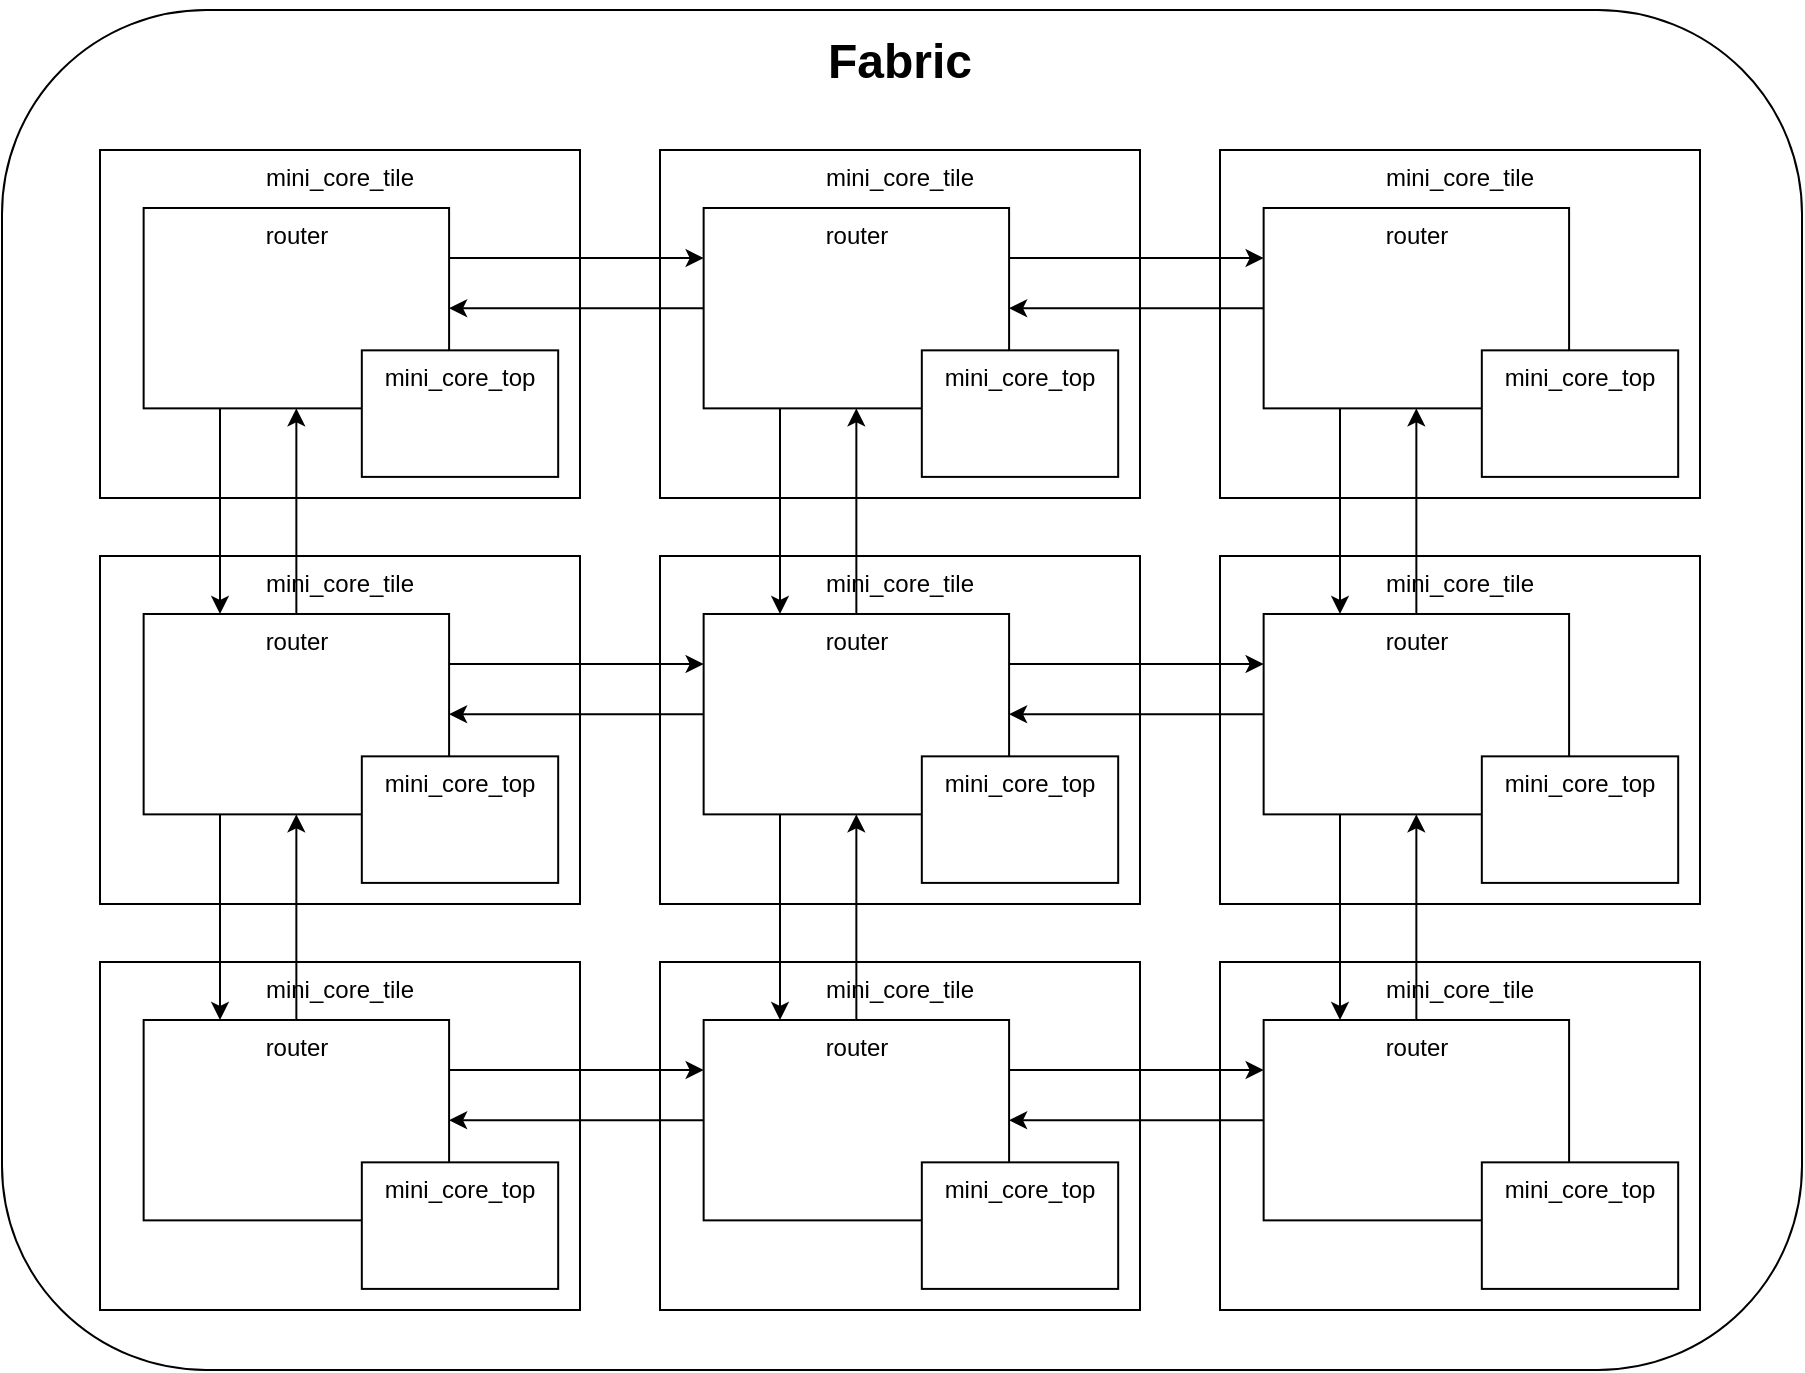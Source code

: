 <mxfile>
    <diagram id="epdJzMUNwXPXIQj0w6-i" name="fabric">
        <mxGraphModel dx="3474" dy="579" grid="1" gridSize="10" guides="1" tooltips="1" connect="1" arrows="1" fold="1" page="1" pageScale="1" pageWidth="850" pageHeight="1100" math="0" shadow="0">
            <root>
                <mxCell id="0"/>
                <mxCell id="1" parent="0"/>
                <mxCell id="6" value="" style="rounded=1;whiteSpace=wrap;html=1;" vertex="1" parent="1">
                    <mxGeometry x="-1724" y="20" width="900" height="680" as="geometry"/>
                </mxCell>
                <mxCell id="T8j2yCrgbPLeNDtMDKNK-64" value="&lt;h1&gt;Fabric&lt;/h1&gt;" style="text;html=1;strokeColor=none;fillColor=none;spacing=5;spacingTop=-20;whiteSpace=wrap;overflow=hidden;rounded=0;align=center;verticalAlign=middle;horizontal=1;" parent="1" vertex="1">
                    <mxGeometry x="-1370" y="30" width="190" height="40" as="geometry"/>
                </mxCell>
                <mxCell id="4TTUC5ofWZnVixsoBgt_-18" value="" style="group" parent="1" vertex="1" connectable="0">
                    <mxGeometry x="-1395" y="90" width="240" height="174" as="geometry"/>
                </mxCell>
                <UserObject label="mini_core_tile" hedietLinkedDataV1_path="../../source/fabric/mini_core_tile.sv" id="4TTUC5ofWZnVixsoBgt_-19">
                    <mxCell style="whiteSpace=wrap;html=1;verticalAlign=top;" parent="4TTUC5ofWZnVixsoBgt_-18" vertex="1">
                        <mxGeometry width="240" height="174.0" as="geometry"/>
                    </mxCell>
                </UserObject>
                <object label="router" hedietLinkedDataV1_path="../../source/fabric/router/router.sv" id="4TTUC5ofWZnVixsoBgt_-20">
                    <mxCell style="whiteSpace=wrap;html=1;verticalAlign=top;" parent="4TTUC5ofWZnVixsoBgt_-18" vertex="1">
                        <mxGeometry x="21.818" y="28.995" width="152.727" height="100.192" as="geometry"/>
                    </mxCell>
                </object>
                <object label="mini_core_top" hedietLinkedDataV1_path="../../source/mini_core/mini_core_top.sv" id="4TTUC5ofWZnVixsoBgt_-21">
                    <mxCell style="whiteSpace=wrap;html=1;verticalAlign=top;" parent="4TTUC5ofWZnVixsoBgt_-18" vertex="1">
                        <mxGeometry x="130.909" y="100.177" width="98.182" height="63.273" as="geometry"/>
                    </mxCell>
                </object>
                <mxCell id="4TTUC5ofWZnVixsoBgt_-35" value="" style="group" parent="1" vertex="1" connectable="0">
                    <mxGeometry x="-1675" y="90" width="240" height="174" as="geometry"/>
                </mxCell>
                <UserObject label="mini_core_tile" hedietLinkedDataV1_path="../../source/fabric/mini_core_tile.sv" id="4TTUC5ofWZnVixsoBgt_-36">
                    <mxCell style="whiteSpace=wrap;html=1;verticalAlign=top;" parent="4TTUC5ofWZnVixsoBgt_-35" vertex="1">
                        <mxGeometry width="240" height="174.0" as="geometry"/>
                    </mxCell>
                </UserObject>
                <object label="router" hedietLinkedDataV1_path="../../source/fabric/router/router.sv" id="4TTUC5ofWZnVixsoBgt_-37">
                    <mxCell style="whiteSpace=wrap;html=1;verticalAlign=top;" parent="4TTUC5ofWZnVixsoBgt_-35" vertex="1">
                        <mxGeometry x="21.818" y="28.995" width="152.727" height="100.192" as="geometry"/>
                    </mxCell>
                </object>
                <object label="mini_core_top" hedietLinkedDataV1_path="../../source/mini_core/mini_core_top.sv" id="4TTUC5ofWZnVixsoBgt_-38">
                    <mxCell style="whiteSpace=wrap;html=1;verticalAlign=top;" parent="4TTUC5ofWZnVixsoBgt_-35" vertex="1">
                        <mxGeometry x="130.909" y="100.177" width="98.182" height="63.273" as="geometry"/>
                    </mxCell>
                </object>
                <mxCell id="4TTUC5ofWZnVixsoBgt_-39" value="" style="group" parent="1" vertex="1" connectable="0">
                    <mxGeometry x="-1115" y="90" width="240" height="174" as="geometry"/>
                </mxCell>
                <UserObject label="mini_core_tile" hedietLinkedDataV1_path="../../source/fabric/mini_core_tile.sv" id="4TTUC5ofWZnVixsoBgt_-40">
                    <mxCell style="whiteSpace=wrap;html=1;verticalAlign=top;" parent="4TTUC5ofWZnVixsoBgt_-39" vertex="1">
                        <mxGeometry width="240" height="174.0" as="geometry"/>
                    </mxCell>
                </UserObject>
                <object label="router" hedietLinkedDataV1_path="../../source/fabric/router/router.sv" id="4TTUC5ofWZnVixsoBgt_-41">
                    <mxCell style="whiteSpace=wrap;html=1;verticalAlign=top;" parent="4TTUC5ofWZnVixsoBgt_-39" vertex="1">
                        <mxGeometry x="21.818" y="28.995" width="152.727" height="100.192" as="geometry"/>
                    </mxCell>
                </object>
                <object label="mini_core_top" hedietLinkedDataV1_path="../../source/mini_core/mini_core_top.sv" id="4TTUC5ofWZnVixsoBgt_-42">
                    <mxCell style="whiteSpace=wrap;html=1;verticalAlign=top;" parent="4TTUC5ofWZnVixsoBgt_-39" vertex="1">
                        <mxGeometry x="130.909" y="100.177" width="98.182" height="63.273" as="geometry"/>
                    </mxCell>
                </object>
                <mxCell id="4TTUC5ofWZnVixsoBgt_-69" value="" style="group" parent="1" vertex="1" connectable="0">
                    <mxGeometry x="-1395" y="293" width="520" height="377" as="geometry"/>
                </mxCell>
                <UserObject label="mini_core_tile" hedietLinkedDataV1_path="../../source/fabric/mini_core_tile.sv" id="4TTUC5ofWZnVixsoBgt_-70">
                    <mxCell style="whiteSpace=wrap;html=1;verticalAlign=top;" parent="4TTUC5ofWZnVixsoBgt_-69" vertex="1">
                        <mxGeometry width="240" height="174.0" as="geometry"/>
                    </mxCell>
                </UserObject>
                <object label="router" hedietLinkedDataV1_path="../../source/fabric/router/router.sv" id="4TTUC5ofWZnVixsoBgt_-71">
                    <mxCell style="whiteSpace=wrap;html=1;verticalAlign=top;" parent="4TTUC5ofWZnVixsoBgt_-69" vertex="1">
                        <mxGeometry x="21.818" y="28.995" width="152.727" height="100.192" as="geometry"/>
                    </mxCell>
                </object>
                <object label="mini_core_top" hedietLinkedDataV1_path="../../source/mini_core/mini_core_top.sv" id="4TTUC5ofWZnVixsoBgt_-72">
                    <mxCell style="whiteSpace=wrap;html=1;verticalAlign=top;" parent="4TTUC5ofWZnVixsoBgt_-69" vertex="1">
                        <mxGeometry x="130.909" y="100.177" width="98.182" height="63.273" as="geometry"/>
                    </mxCell>
                </object>
                <mxCell id="YUpgrNiksA6dpzFoJJne-1" value="" style="group" parent="4TTUC5ofWZnVixsoBgt_-69" vertex="1" connectable="0">
                    <mxGeometry x="-280" y="-203" width="240" height="174" as="geometry"/>
                </mxCell>
                <UserObject label="mini_core_tile" hedietLinkedDataV1_path="../../source/fabric/mini_core_tile.sv" id="YUpgrNiksA6dpzFoJJne-2">
                    <mxCell style="whiteSpace=wrap;html=1;verticalAlign=top;" parent="YUpgrNiksA6dpzFoJJne-1" vertex="1">
                        <mxGeometry width="240" height="174.0" as="geometry"/>
                    </mxCell>
                </UserObject>
                <object label="router" hedietLinkedDataV1_path="../../source/fabric/router/router.sv" id="YUpgrNiksA6dpzFoJJne-3">
                    <mxCell style="whiteSpace=wrap;html=1;verticalAlign=top;" parent="YUpgrNiksA6dpzFoJJne-1" vertex="1">
                        <mxGeometry x="21.818" y="28.995" width="152.727" height="100.192" as="geometry"/>
                    </mxCell>
                </object>
                <object label="mini_core_top" hedietLinkedDataV1_path="../../source/mini_core/mini_core_top.sv" id="YUpgrNiksA6dpzFoJJne-4">
                    <mxCell style="whiteSpace=wrap;html=1;verticalAlign=top;" parent="YUpgrNiksA6dpzFoJJne-1" vertex="1">
                        <mxGeometry x="130.909" y="100.177" width="98.182" height="63.273" as="geometry"/>
                    </mxCell>
                </object>
                <mxCell id="YUpgrNiksA6dpzFoJJne-5" value="" style="group" parent="4TTUC5ofWZnVixsoBgt_-69" vertex="1" connectable="0">
                    <mxGeometry y="-203" width="240" height="174" as="geometry"/>
                </mxCell>
                <UserObject label="mini_core_tile" hedietLinkedDataV1_path="../../source/fabric/mini_core_tile.sv" id="YUpgrNiksA6dpzFoJJne-6">
                    <mxCell style="whiteSpace=wrap;html=1;verticalAlign=top;" parent="YUpgrNiksA6dpzFoJJne-5" vertex="1">
                        <mxGeometry width="240" height="174.0" as="geometry"/>
                    </mxCell>
                </UserObject>
                <object label="router" hedietLinkedDataV1_path="../../source/fabric/router/router.sv" id="YUpgrNiksA6dpzFoJJne-7">
                    <mxCell style="whiteSpace=wrap;html=1;verticalAlign=top;" parent="YUpgrNiksA6dpzFoJJne-5" vertex="1">
                        <mxGeometry x="21.818" y="28.995" width="152.727" height="100.192" as="geometry"/>
                    </mxCell>
                </object>
                <object label="mini_core_top" hedietLinkedDataV1_path="../../source/mini_core/mini_core_top.sv" id="YUpgrNiksA6dpzFoJJne-8">
                    <mxCell style="whiteSpace=wrap;html=1;verticalAlign=top;" parent="YUpgrNiksA6dpzFoJJne-5" vertex="1">
                        <mxGeometry x="130.909" y="100.177" width="98.182" height="63.273" as="geometry"/>
                    </mxCell>
                </object>
                <mxCell id="YUpgrNiksA6dpzFoJJne-9" value="" style="group" parent="4TTUC5ofWZnVixsoBgt_-69" vertex="1" connectable="0">
                    <mxGeometry x="280" y="-203" width="240" height="174" as="geometry"/>
                </mxCell>
                <UserObject label="mini_core_tile" hedietLinkedDataV1_path="../../source/fabric/mini_core_tile.sv" id="YUpgrNiksA6dpzFoJJne-10">
                    <mxCell style="whiteSpace=wrap;html=1;verticalAlign=top;" parent="YUpgrNiksA6dpzFoJJne-9" vertex="1">
                        <mxGeometry width="240" height="174.0" as="geometry"/>
                    </mxCell>
                </UserObject>
                <object label="router" hedietLinkedDataV1_path="../../source/fabric/router/router.sv" id="YUpgrNiksA6dpzFoJJne-11">
                    <mxCell style="whiteSpace=wrap;html=1;verticalAlign=top;" parent="YUpgrNiksA6dpzFoJJne-9" vertex="1">
                        <mxGeometry x="21.818" y="28.995" width="152.727" height="100.192" as="geometry"/>
                    </mxCell>
                </object>
                <object label="mini_core_top" hedietLinkedDataV1_path="../../source/mini_core/mini_core_top.sv" id="YUpgrNiksA6dpzFoJJne-12">
                    <mxCell style="whiteSpace=wrap;html=1;verticalAlign=top;" parent="YUpgrNiksA6dpzFoJJne-9" vertex="1">
                        <mxGeometry x="130.909" y="100.177" width="98.182" height="63.273" as="geometry"/>
                    </mxCell>
                </object>
                <mxCell id="YUpgrNiksA6dpzFoJJne-13" value="" style="group" parent="4TTUC5ofWZnVixsoBgt_-69" vertex="1" connectable="0">
                    <mxGeometry x="280" width="240" height="174" as="geometry"/>
                </mxCell>
                <UserObject label="mini_core_tile" hedietLinkedDataV1_path="../../source/fabric/mini_core_tile.sv" id="YUpgrNiksA6dpzFoJJne-14">
                    <mxCell style="whiteSpace=wrap;html=1;verticalAlign=top;" parent="YUpgrNiksA6dpzFoJJne-13" vertex="1">
                        <mxGeometry width="240" height="174.0" as="geometry"/>
                    </mxCell>
                </UserObject>
                <object label="router" hedietLinkedDataV1_path="../../source/fabric/router/router.sv" id="YUpgrNiksA6dpzFoJJne-15">
                    <mxCell style="whiteSpace=wrap;html=1;verticalAlign=top;" parent="YUpgrNiksA6dpzFoJJne-13" vertex="1">
                        <mxGeometry x="21.818" y="28.995" width="152.727" height="100.192" as="geometry"/>
                    </mxCell>
                </object>
                <object label="mini_core_top" hedietLinkedDataV1_path="../../source/mini_core/mini_core_top.sv" id="YUpgrNiksA6dpzFoJJne-16">
                    <mxCell style="whiteSpace=wrap;html=1;verticalAlign=top;" parent="YUpgrNiksA6dpzFoJJne-13" vertex="1">
                        <mxGeometry x="130.909" y="100.177" width="98.182" height="63.273" as="geometry"/>
                    </mxCell>
                </object>
                <mxCell id="YUpgrNiksA6dpzFoJJne-17" value="" style="group" parent="4TTUC5ofWZnVixsoBgt_-69" vertex="1" connectable="0">
                    <mxGeometry x="280" y="203" width="240" height="174" as="geometry"/>
                </mxCell>
                <UserObject label="mini_core_tile" hedietLinkedDataV1_path="../../source/fabric/mini_core_tile.sv" id="YUpgrNiksA6dpzFoJJne-18">
                    <mxCell style="whiteSpace=wrap;html=1;verticalAlign=top;" parent="YUpgrNiksA6dpzFoJJne-17" vertex="1">
                        <mxGeometry width="240" height="174.0" as="geometry"/>
                    </mxCell>
                </UserObject>
                <object label="router" hedietLinkedDataV1_path="../../source/fabric/router/router.sv" id="YUpgrNiksA6dpzFoJJne-19">
                    <mxCell style="whiteSpace=wrap;html=1;verticalAlign=top;" parent="YUpgrNiksA6dpzFoJJne-17" vertex="1">
                        <mxGeometry x="21.818" y="28.995" width="152.727" height="100.192" as="geometry"/>
                    </mxCell>
                </object>
                <object label="mini_core_top" hedietLinkedDataV1_path="../../source/mini_core/mini_core_top.sv" id="YUpgrNiksA6dpzFoJJne-20">
                    <mxCell style="whiteSpace=wrap;html=1;verticalAlign=top;" parent="YUpgrNiksA6dpzFoJJne-17" vertex="1">
                        <mxGeometry x="130.909" y="100.177" width="98.182" height="63.273" as="geometry"/>
                    </mxCell>
                </object>
                <mxCell id="YUpgrNiksA6dpzFoJJne-21" value="" style="group" parent="4TTUC5ofWZnVixsoBgt_-69" vertex="1" connectable="0">
                    <mxGeometry y="203" width="240" height="174" as="geometry"/>
                </mxCell>
                <UserObject label="mini_core_tile" hedietLinkedDataV1_path="../../source/fabric/mini_core_tile.sv" id="YUpgrNiksA6dpzFoJJne-22">
                    <mxCell style="whiteSpace=wrap;html=1;verticalAlign=top;" parent="YUpgrNiksA6dpzFoJJne-21" vertex="1">
                        <mxGeometry width="240" height="174.0" as="geometry"/>
                    </mxCell>
                </UserObject>
                <object label="router" hedietLinkedDataV1_path="../../source/fabric/router/router.sv" id="YUpgrNiksA6dpzFoJJne-23">
                    <mxCell style="whiteSpace=wrap;html=1;verticalAlign=top;" parent="YUpgrNiksA6dpzFoJJne-21" vertex="1">
                        <mxGeometry x="21.818" y="28.995" width="152.727" height="100.192" as="geometry"/>
                    </mxCell>
                </object>
                <object label="mini_core_top" hedietLinkedDataV1_path="../../source/mini_core/mini_core_top.sv" id="YUpgrNiksA6dpzFoJJne-24">
                    <mxCell style="whiteSpace=wrap;html=1;verticalAlign=top;" parent="YUpgrNiksA6dpzFoJJne-21" vertex="1">
                        <mxGeometry x="130.909" y="100.177" width="98.182" height="63.273" as="geometry"/>
                    </mxCell>
                </object>
                <mxCell id="4TTUC5ofWZnVixsoBgt_-73" value="" style="group" parent="1" vertex="1" connectable="0">
                    <mxGeometry x="-1675" y="293" width="240" height="174" as="geometry"/>
                </mxCell>
                <UserObject label="mini_core_tile" hedietLinkedDataV1_path="../../source/fabric/mini_core_tile.sv" id="4TTUC5ofWZnVixsoBgt_-74">
                    <mxCell style="whiteSpace=wrap;html=1;verticalAlign=top;" parent="4TTUC5ofWZnVixsoBgt_-73" vertex="1">
                        <mxGeometry width="240" height="174.0" as="geometry"/>
                    </mxCell>
                </UserObject>
                <object label="router" hedietLinkedDataV1_path="../../source/fabric/router/router.sv" id="4TTUC5ofWZnVixsoBgt_-75">
                    <mxCell style="whiteSpace=wrap;html=1;verticalAlign=top;" parent="4TTUC5ofWZnVixsoBgt_-73" vertex="1">
                        <mxGeometry x="21.818" y="28.995" width="152.727" height="100.192" as="geometry"/>
                    </mxCell>
                </object>
                <object label="mini_core_top" hedietLinkedDataV1_path="../../source/mini_core/mini_core_top.sv" id="4TTUC5ofWZnVixsoBgt_-76">
                    <mxCell style="whiteSpace=wrap;html=1;verticalAlign=top;" parent="4TTUC5ofWZnVixsoBgt_-73" vertex="1">
                        <mxGeometry x="130.909" y="100.177" width="98.182" height="63.273" as="geometry"/>
                    </mxCell>
                </object>
                <mxCell id="4TTUC5ofWZnVixsoBgt_-77" value="" style="group" parent="1" connectable="0" vertex="1">
                    <mxGeometry x="-1115" y="293" width="240" height="174" as="geometry"/>
                </mxCell>
                <UserObject label="mini_core_tile" hedietLinkedDataV1_path="../../source/fabric/mini_core_tile.sv" id="4TTUC5ofWZnVixsoBgt_-78">
                    <mxCell style="whiteSpace=wrap;html=1;verticalAlign=top;" parent="4TTUC5ofWZnVixsoBgt_-77" vertex="1">
                        <mxGeometry width="240" height="174.0" as="geometry"/>
                    </mxCell>
                </UserObject>
                <object label="router" hedietLinkedDataV1_path="../../source/fabric/router/router.sv" id="4TTUC5ofWZnVixsoBgt_-79">
                    <mxCell style="whiteSpace=wrap;html=1;verticalAlign=top;" parent="4TTUC5ofWZnVixsoBgt_-77" vertex="1">
                        <mxGeometry x="21.818" y="28.995" width="152.727" height="100.192" as="geometry"/>
                    </mxCell>
                </object>
                <object label="mini_core_top" hedietLinkedDataV1_path="../../source/mini_core/mini_core_top.sv" id="4TTUC5ofWZnVixsoBgt_-80">
                    <mxCell style="whiteSpace=wrap;html=1;verticalAlign=top;" parent="4TTUC5ofWZnVixsoBgt_-77" vertex="1">
                        <mxGeometry x="130.909" y="100.177" width="98.182" height="63.273" as="geometry"/>
                    </mxCell>
                </object>
                <mxCell id="4TTUC5ofWZnVixsoBgt_-85" style="edgeStyle=none;html=1;exitX=1;exitY=0.25;exitDx=0;exitDy=0;entryX=0;entryY=0.25;entryDx=0;entryDy=0;" parent="1" source="4TTUC5ofWZnVixsoBgt_-75" target="4TTUC5ofWZnVixsoBgt_-71" edge="1">
                    <mxGeometry relative="1" as="geometry"/>
                </mxCell>
                <mxCell id="4TTUC5ofWZnVixsoBgt_-86" style="edgeStyle=none;html=1;exitX=1;exitY=0.25;exitDx=0;exitDy=0;entryX=0;entryY=0.25;entryDx=0;entryDy=0;" parent="1" source="4TTUC5ofWZnVixsoBgt_-71" target="4TTUC5ofWZnVixsoBgt_-79" edge="1">
                    <mxGeometry relative="1" as="geometry"/>
                </mxCell>
                <mxCell id="4TTUC5ofWZnVixsoBgt_-88" style="edgeStyle=none;html=1;exitX=0;exitY=0.5;exitDx=0;exitDy=0;entryX=1;entryY=0.5;entryDx=0;entryDy=0;" parent="1" source="4TTUC5ofWZnVixsoBgt_-71" target="4TTUC5ofWZnVixsoBgt_-75" edge="1">
                    <mxGeometry relative="1" as="geometry"/>
                </mxCell>
                <mxCell id="4TTUC5ofWZnVixsoBgt_-89" style="edgeStyle=none;html=1;exitX=0;exitY=0.5;exitDx=0;exitDy=0;entryX=1;entryY=0.5;entryDx=0;entryDy=0;" parent="1" source="4TTUC5ofWZnVixsoBgt_-79" target="4TTUC5ofWZnVixsoBgt_-71" edge="1">
                    <mxGeometry relative="1" as="geometry"/>
                </mxCell>
                <mxCell id="4TTUC5ofWZnVixsoBgt_-91" style="edgeStyle=none;html=1;exitX=0.25;exitY=1;exitDx=0;exitDy=0;entryX=0.25;entryY=0;entryDx=0;entryDy=0;" parent="1" source="4TTUC5ofWZnVixsoBgt_-37" target="4TTUC5ofWZnVixsoBgt_-75" edge="1">
                    <mxGeometry relative="1" as="geometry"/>
                </mxCell>
                <mxCell id="4TTUC5ofWZnVixsoBgt_-93" style="edgeStyle=none;html=1;exitX=0.5;exitY=0;exitDx=0;exitDy=0;entryX=0.5;entryY=1;entryDx=0;entryDy=0;" parent="1" source="4TTUC5ofWZnVixsoBgt_-75" target="4TTUC5ofWZnVixsoBgt_-37" edge="1">
                    <mxGeometry relative="1" as="geometry"/>
                </mxCell>
                <mxCell id="4TTUC5ofWZnVixsoBgt_-94" style="edgeStyle=none;html=1;exitX=0.25;exitY=1;exitDx=0;exitDy=0;entryX=0.25;entryY=0;entryDx=0;entryDy=0;" parent="1" source="4TTUC5ofWZnVixsoBgt_-20" target="4TTUC5ofWZnVixsoBgt_-71" edge="1">
                    <mxGeometry relative="1" as="geometry"/>
                </mxCell>
                <mxCell id="4TTUC5ofWZnVixsoBgt_-95" style="edgeStyle=none;html=1;exitX=0.5;exitY=0;exitDx=0;exitDy=0;entryX=0.5;entryY=1;entryDx=0;entryDy=0;" parent="1" source="4TTUC5ofWZnVixsoBgt_-71" target="4TTUC5ofWZnVixsoBgt_-20" edge="1">
                    <mxGeometry relative="1" as="geometry"/>
                </mxCell>
                <mxCell id="4TTUC5ofWZnVixsoBgt_-96" style="edgeStyle=none;html=1;exitX=0.25;exitY=1;exitDx=0;exitDy=0;entryX=0.25;entryY=0;entryDx=0;entryDy=0;" parent="1" source="4TTUC5ofWZnVixsoBgt_-41" target="4TTUC5ofWZnVixsoBgt_-79" edge="1">
                    <mxGeometry relative="1" as="geometry"/>
                </mxCell>
                <mxCell id="4TTUC5ofWZnVixsoBgt_-97" style="edgeStyle=none;html=1;exitX=0.5;exitY=0;exitDx=0;exitDy=0;entryX=0.5;entryY=1;entryDx=0;entryDy=0;" parent="1" source="4TTUC5ofWZnVixsoBgt_-79" target="4TTUC5ofWZnVixsoBgt_-41" edge="1">
                    <mxGeometry relative="1" as="geometry"/>
                </mxCell>
                <mxCell id="4TTUC5ofWZnVixsoBgt_-100" value="" style="group" parent="1" connectable="0" vertex="1">
                    <mxGeometry x="-1395" y="496" width="240" height="174" as="geometry"/>
                </mxCell>
                <UserObject label="mini_core_tile" hedietLinkedDataV1_path="../../source/fabric/mini_core_tile.sv" id="4TTUC5ofWZnVixsoBgt_-101">
                    <mxCell style="whiteSpace=wrap;html=1;verticalAlign=top;" parent="4TTUC5ofWZnVixsoBgt_-100" vertex="1">
                        <mxGeometry width="240" height="174.0" as="geometry"/>
                    </mxCell>
                </UserObject>
                <object label="router" hedietLinkedDataV1_path="../../source/fabric/router/router.sv" id="4TTUC5ofWZnVixsoBgt_-102">
                    <mxCell style="whiteSpace=wrap;html=1;verticalAlign=top;" parent="4TTUC5ofWZnVixsoBgt_-100" vertex="1">
                        <mxGeometry x="21.818" y="28.995" width="152.727" height="100.192" as="geometry"/>
                    </mxCell>
                </object>
                <object label="mini_core_top" hedietLinkedDataV1_path="../../source/mini_core/mini_core_top.sv" id="4TTUC5ofWZnVixsoBgt_-103">
                    <mxCell style="whiteSpace=wrap;html=1;verticalAlign=top;" parent="4TTUC5ofWZnVixsoBgt_-100" vertex="1">
                        <mxGeometry x="130.909" y="100.177" width="98.182" height="63.273" as="geometry"/>
                    </mxCell>
                </object>
                <mxCell id="4TTUC5ofWZnVixsoBgt_-104" value="" style="group" parent="1" connectable="0" vertex="1">
                    <mxGeometry x="-1675" y="496" width="240" height="174" as="geometry"/>
                </mxCell>
                <UserObject label="mini_core_tile" hedietLinkedDataV1_path="../../source/fabric/mini_core_tile.sv" id="4TTUC5ofWZnVixsoBgt_-105">
                    <mxCell style="whiteSpace=wrap;html=1;verticalAlign=top;" parent="4TTUC5ofWZnVixsoBgt_-104" vertex="1">
                        <mxGeometry width="240" height="174.0" as="geometry"/>
                    </mxCell>
                </UserObject>
                <object label="router" hedietLinkedDataV1_path="../../source/fabric/router/router.sv" id="4TTUC5ofWZnVixsoBgt_-106">
                    <mxCell style="whiteSpace=wrap;html=1;verticalAlign=top;" parent="4TTUC5ofWZnVixsoBgt_-104" vertex="1">
                        <mxGeometry x="21.818" y="28.995" width="152.727" height="100.192" as="geometry"/>
                    </mxCell>
                </object>
                <object label="mini_core_top" hedietLinkedDataV1_path="../../source/mini_core/mini_core_top.sv" id="4TTUC5ofWZnVixsoBgt_-107">
                    <mxCell style="whiteSpace=wrap;html=1;verticalAlign=top;" parent="4TTUC5ofWZnVixsoBgt_-104" vertex="1">
                        <mxGeometry x="130.909" y="100.177" width="98.182" height="63.273" as="geometry"/>
                    </mxCell>
                </object>
                <mxCell id="4TTUC5ofWZnVixsoBgt_-108" value="" style="group" parent="1" connectable="0" vertex="1">
                    <mxGeometry x="-1115" y="496" width="240" height="174" as="geometry"/>
                </mxCell>
                <UserObject label="mini_core_tile" hedietLinkedDataV1_path="../../source/fabric/mini_core_tile.sv" id="4TTUC5ofWZnVixsoBgt_-109">
                    <mxCell style="whiteSpace=wrap;html=1;verticalAlign=top;" parent="4TTUC5ofWZnVixsoBgt_-108" vertex="1">
                        <mxGeometry width="240" height="174.0" as="geometry"/>
                    </mxCell>
                </UserObject>
                <object label="router" hedietLinkedDataV1_path="../../source/fabric/router/router.sv" id="4TTUC5ofWZnVixsoBgt_-110">
                    <mxCell style="whiteSpace=wrap;html=1;verticalAlign=top;" parent="4TTUC5ofWZnVixsoBgt_-108" vertex="1">
                        <mxGeometry x="21.818" y="28.995" width="152.727" height="100.192" as="geometry"/>
                    </mxCell>
                </object>
                <object label="mini_core_top" hedietLinkedDataV1_path="../../source/mini_core/mini_core_top.sv" id="4TTUC5ofWZnVixsoBgt_-111">
                    <mxCell style="whiteSpace=wrap;html=1;verticalAlign=top;" parent="4TTUC5ofWZnVixsoBgt_-108" vertex="1">
                        <mxGeometry x="130.909" y="100.177" width="98.182" height="63.273" as="geometry"/>
                    </mxCell>
                </object>
                <mxCell id="4TTUC5ofWZnVixsoBgt_-116" style="edgeStyle=none;html=1;exitX=1;exitY=0.25;exitDx=0;exitDy=0;entryX=0;entryY=0.25;entryDx=0;entryDy=0;" parent="1" source="4TTUC5ofWZnVixsoBgt_-106" target="4TTUC5ofWZnVixsoBgt_-102" edge="1">
                    <mxGeometry relative="1" as="geometry"/>
                </mxCell>
                <mxCell id="4TTUC5ofWZnVixsoBgt_-117" style="edgeStyle=none;html=1;exitX=1;exitY=0.25;exitDx=0;exitDy=0;entryX=0;entryY=0.25;entryDx=0;entryDy=0;" parent="1" source="4TTUC5ofWZnVixsoBgt_-102" target="4TTUC5ofWZnVixsoBgt_-110" edge="1">
                    <mxGeometry relative="1" as="geometry"/>
                </mxCell>
                <mxCell id="4TTUC5ofWZnVixsoBgt_-119" style="edgeStyle=none;html=1;exitX=0;exitY=0.5;exitDx=0;exitDy=0;entryX=1;entryY=0.5;entryDx=0;entryDy=0;" parent="1" source="4TTUC5ofWZnVixsoBgt_-102" target="4TTUC5ofWZnVixsoBgt_-106" edge="1">
                    <mxGeometry relative="1" as="geometry"/>
                </mxCell>
                <mxCell id="4TTUC5ofWZnVixsoBgt_-120" style="edgeStyle=none;html=1;exitX=0;exitY=0.5;exitDx=0;exitDy=0;entryX=1;entryY=0.5;entryDx=0;entryDy=0;" parent="1" source="4TTUC5ofWZnVixsoBgt_-110" target="4TTUC5ofWZnVixsoBgt_-102" edge="1">
                    <mxGeometry relative="1" as="geometry"/>
                </mxCell>
                <mxCell id="4TTUC5ofWZnVixsoBgt_-152" style="edgeStyle=none;html=1;exitX=0.25;exitY=1;exitDx=0;exitDy=0;entryX=0.25;entryY=0;entryDx=0;entryDy=0;" parent="1" source="4TTUC5ofWZnVixsoBgt_-75" target="4TTUC5ofWZnVixsoBgt_-106" edge="1">
                    <mxGeometry relative="1" as="geometry"/>
                </mxCell>
                <mxCell id="4TTUC5ofWZnVixsoBgt_-153" style="edgeStyle=none;html=1;exitX=0.5;exitY=0;exitDx=0;exitDy=0;entryX=0.5;entryY=1;entryDx=0;entryDy=0;" parent="1" source="4TTUC5ofWZnVixsoBgt_-106" target="4TTUC5ofWZnVixsoBgt_-75" edge="1">
                    <mxGeometry relative="1" as="geometry"/>
                </mxCell>
                <mxCell id="4TTUC5ofWZnVixsoBgt_-154" style="edgeStyle=none;html=1;exitX=0.25;exitY=1;exitDx=0;exitDy=0;entryX=0.25;entryY=0;entryDx=0;entryDy=0;" parent="1" source="4TTUC5ofWZnVixsoBgt_-71" target="4TTUC5ofWZnVixsoBgt_-102" edge="1">
                    <mxGeometry relative="1" as="geometry"/>
                </mxCell>
                <mxCell id="4TTUC5ofWZnVixsoBgt_-155" style="edgeStyle=none;html=1;exitX=0.5;exitY=0;exitDx=0;exitDy=0;entryX=0.5;entryY=1;entryDx=0;entryDy=0;" parent="1" source="4TTUC5ofWZnVixsoBgt_-102" target="4TTUC5ofWZnVixsoBgt_-71" edge="1">
                    <mxGeometry relative="1" as="geometry"/>
                </mxCell>
                <mxCell id="4TTUC5ofWZnVixsoBgt_-156" style="edgeStyle=none;html=1;exitX=0.25;exitY=1;exitDx=0;exitDy=0;entryX=0.25;entryY=0;entryDx=0;entryDy=0;" parent="1" source="4TTUC5ofWZnVixsoBgt_-79" target="4TTUC5ofWZnVixsoBgt_-110" edge="1">
                    <mxGeometry relative="1" as="geometry"/>
                </mxCell>
                <mxCell id="4TTUC5ofWZnVixsoBgt_-157" style="edgeStyle=none;html=1;exitX=0.5;exitY=0;exitDx=0;exitDy=0;entryX=0.5;entryY=1;entryDx=0;entryDy=0;" parent="1" source="4TTUC5ofWZnVixsoBgt_-110" target="4TTUC5ofWZnVixsoBgt_-79" edge="1">
                    <mxGeometry relative="1" as="geometry"/>
                </mxCell>
                <mxCell id="4TTUC5ofWZnVixsoBgt_-63" style="edgeStyle=none;html=1;exitX=1;exitY=0.25;exitDx=0;exitDy=0;entryX=0;entryY=0.25;entryDx=0;entryDy=0;" parent="1" source="4TTUC5ofWZnVixsoBgt_-37" target="4TTUC5ofWZnVixsoBgt_-20" edge="1">
                    <mxGeometry relative="1" as="geometry"/>
                </mxCell>
                <mxCell id="4TTUC5ofWZnVixsoBgt_-64" style="edgeStyle=none;html=1;exitX=1;exitY=0.25;exitDx=0;exitDy=0;entryX=0;entryY=0.25;entryDx=0;entryDy=0;" parent="1" source="4TTUC5ofWZnVixsoBgt_-20" target="4TTUC5ofWZnVixsoBgt_-41" edge="1">
                    <mxGeometry relative="1" as="geometry"/>
                </mxCell>
                <mxCell id="4TTUC5ofWZnVixsoBgt_-66" style="edgeStyle=none;html=1;exitX=0;exitY=0.5;exitDx=0;exitDy=0;entryX=1;entryY=0.5;entryDx=0;entryDy=0;" parent="1" source="4TTUC5ofWZnVixsoBgt_-20" target="4TTUC5ofWZnVixsoBgt_-37" edge="1">
                    <mxGeometry relative="1" as="geometry"/>
                </mxCell>
                <mxCell id="4TTUC5ofWZnVixsoBgt_-67" style="edgeStyle=none;html=1;exitX=0;exitY=0.5;exitDx=0;exitDy=0;entryX=1;entryY=0.5;entryDx=0;entryDy=0;" parent="1" source="4TTUC5ofWZnVixsoBgt_-41" target="4TTUC5ofWZnVixsoBgt_-20" edge="1">
                    <mxGeometry relative="1" as="geometry"/>
                </mxCell>
            </root>
        </mxGraphModel>
    </diagram>
    <diagram id="ivzACX5DH1ySDXppYQka" name="mini_core_tile">
        <mxGraphModel dx="1011" dy="561" grid="1" gridSize="10" guides="1" tooltips="1" connect="1" arrows="1" fold="1" page="1" pageScale="1" pageWidth="850" pageHeight="1100" math="0" shadow="0">
            <root>
                <mxCell id="0"/>
                <mxCell id="1" parent="0"/>
                <object label="mini_core_tile" hedietLinkedDataV1_path="../../source/fabric/mini_core_tile.sv" id="l-HomuFSGnHIB0650J43-1">
                    <mxCell style="whiteSpace=wrap;html=1;verticalAlign=top;" parent="1" vertex="1">
                        <mxGeometry x="230" y="200" width="410" height="470" as="geometry"/>
                    </mxCell>
                </object>
                <object label="router" hedietLinkedDataV1_path="../../source/fabric/router/router.sv" id="l-HomuFSGnHIB0650J43-2">
                    <mxCell style="whiteSpace=wrap;html=1;verticalAlign=top;points=[[0,0,0,0,0],[0,0.25,0,0,0],[0,0.5,0,0,0],[0,0.75,0,0,0],[0,1,0,0,0],[0.25,0,0,0,0],[0.5,0,0,0,0],[0.71,1,0,0,0],[0.75,0,0,0,0],[0.8,1,0,0,0],[0.89,1,0,0,0],[1,0,0,0,0],[1,0.73,0,0,0],[1,0.8,0,0,0],[1,0.89,0,0,0],[1,1,0,0,0]];" parent="1" vertex="1">
                        <mxGeometry x="261.54" y="256.4" width="198.46" height="193.6" as="geometry"/>
                    </mxCell>
                </object>
                <object label="mini_core_top" hedietLinkedDataV1_path="../../source/mini_core/mini_core_top.sv" link="data:page/id,YKdvv05w4KDAUPQBwIsd" id="l-HomuFSGnHIB0650J43-3">
                    <mxCell style="whiteSpace=wrap;html=1;verticalAlign=top;" parent="1" vertex="1">
                        <mxGeometry x="466.538" y="463.2" width="141.923" height="169.2" as="geometry"/>
                    </mxCell>
                </object>
                <mxCell id="85E3ImTF4qyeOsI18sPj-1" value="&lt;h1&gt;mini_core_tile&lt;/h1&gt;" style="text;html=1;strokeColor=none;fillColor=none;spacing=5;spacingTop=-20;whiteSpace=wrap;overflow=hidden;rounded=0;align=center;verticalAlign=middle;" parent="1" vertex="1">
                    <mxGeometry x="310.0" y="120" width="190" height="40" as="geometry"/>
                </mxCell>
                <mxCell id="1fbtcvvgFH_O_BlBe7Ls-2" style="edgeStyle=orthogonalEdgeStyle;html=1;entryX=0.5;entryY=0;entryDx=0;entryDy=0;exitX=1;exitY=0.8;exitDx=0;exitDy=0;exitPerimeter=0;" parent="1" source="l-HomuFSGnHIB0650J43-2" target="l-HomuFSGnHIB0650J43-3" edge="1">
                    <mxGeometry relative="1" as="geometry">
                        <mxPoint x="470" y="411.6" as="sourcePoint"/>
                        <mxPoint x="520" y="480" as="targetPoint"/>
                    </mxGeometry>
                </mxCell>
                <mxCell id="1fbtcvvgFH_O_BlBe7Ls-3" style="edgeStyle=orthogonalEdgeStyle;html=1;entryX=0.75;entryY=0;entryDx=0;entryDy=0;exitX=1;exitY=0.73;exitDx=0;exitDy=0;exitPerimeter=0;" parent="1" source="l-HomuFSGnHIB0650J43-2" target="l-HomuFSGnHIB0650J43-3" edge="1">
                    <mxGeometry relative="1" as="geometry">
                        <mxPoint x="470" y="363.2" as="sourcePoint"/>
                        <mxPoint x="547.5" y="473.2" as="targetPoint"/>
                    </mxGeometry>
                </mxCell>
                <mxCell id="1fbtcvvgFH_O_BlBe7Ls-4" style="edgeStyle=orthogonalEdgeStyle;html=1;entryX=0.89;entryY=1;entryDx=0;entryDy=0;exitX=0;exitY=0.25;exitDx=0;exitDy=0;entryPerimeter=0;" parent="1" source="l-HomuFSGnHIB0650J43-3" target="l-HomuFSGnHIB0650J43-2" edge="1">
                    <mxGeometry relative="1" as="geometry">
                        <mxPoint x="470" y="314.8" as="sourcePoint"/>
                        <mxPoint x="582.981" y="473.2" as="targetPoint"/>
                    </mxGeometry>
                </mxCell>
                <mxCell id="1fbtcvvgFH_O_BlBe7Ls-1" style="edgeStyle=orthogonalEdgeStyle;html=1;exitX=1;exitY=0.89;exitDx=0;exitDy=0;entryX=0.25;entryY=0;entryDx=0;entryDy=0;exitPerimeter=0;" parent="1" source="l-HomuFSGnHIB0650J43-2" target="l-HomuFSGnHIB0650J43-3" edge="1">
                    <mxGeometry relative="1" as="geometry">
                        <mxPoint x="510" y="460" as="targetPoint"/>
                    </mxGeometry>
                </mxCell>
                <mxCell id="1fbtcvvgFH_O_BlBe7Ls-5" style="edgeStyle=orthogonalEdgeStyle;html=1;entryX=0.8;entryY=1;entryDx=0;entryDy=0;exitX=0;exitY=0.5;exitDx=0;exitDy=0;entryPerimeter=0;" parent="1" source="l-HomuFSGnHIB0650J43-3" target="l-HomuFSGnHIB0650J43-2" edge="1">
                    <mxGeometry relative="1" as="geometry">
                        <mxPoint x="476.538" y="515.5" as="sourcePoint"/>
                        <mxPoint x="420.385" y="460" as="targetPoint"/>
                    </mxGeometry>
                </mxCell>
                <mxCell id="1fbtcvvgFH_O_BlBe7Ls-6" style="edgeStyle=orthogonalEdgeStyle;html=1;exitX=0;exitY=0.75;exitDx=0;exitDy=0;entryX=0.71;entryY=1;entryDx=0;entryDy=0;entryPerimeter=0;" parent="1" source="l-HomuFSGnHIB0650J43-3" target="l-HomuFSGnHIB0650J43-2" edge="1">
                    <mxGeometry relative="1" as="geometry">
                        <mxPoint x="476.538" y="557.8" as="sourcePoint"/>
                        <mxPoint x="399" y="449" as="targetPoint"/>
                    </mxGeometry>
                </mxCell>
            </root>
        </mxGraphModel>
    </diagram>
    <diagram id="YKdvv05w4KDAUPQBwIsd" name="mini_core_top">
        <mxGraphModel dx="1011" dy="561" grid="1" gridSize="10" guides="1" tooltips="1" connect="1" arrows="1" fold="1" page="1" pageScale="1" pageWidth="850" pageHeight="1100" background="none" math="0" shadow="0">
            <root>
                <mxCell id="0"/>
                <mxCell id="1" parent="0"/>
                <UserObject label="&lt;div style=&quot;&quot;&gt;mini_core_top&lt;/div&gt;" hedietLinkedDataV1_path="../../source/mini_core/mini_core_top.sv" id="14">
                    <mxCell style="rounded=1;whiteSpace=wrap;html=1;align=center;verticalAlign=top;" parent="1" vertex="1">
                        <mxGeometry x="260" y="130" width="330" height="390" as="geometry"/>
                    </mxCell>
                </UserObject>
                <mxCell id="29" style="edgeStyle=none;html=1;exitX=0.277;exitY=0.002;exitDx=0;exitDy=0;entryX=0.25;entryY=0;entryDx=0;entryDy=0;exitPerimeter=0;" parent="1" source="14" target="13" edge="1">
                    <mxGeometry relative="1" as="geometry"/>
                </mxCell>
                <mxCell id="23" style="edgeStyle=none;html=1;exitX=0.75;exitY=0;exitDx=0;exitDy=0;entryX=0.75;entryY=1;entryDx=0;entryDy=0;" parent="1" source="11" target="12" edge="1">
                    <mxGeometry relative="1" as="geometry"/>
                </mxCell>
                <UserObject label="mini_core" link="data:page/id,yMYKsYV2CRwJ0KZ0rtiw" hedietLinkedDataV1_path="../../source/mini_core/mini_core_top.sv" hedietLinkedDataV1_symbol="mini_core" id="11">
                    <mxCell style="rounded=1;whiteSpace=wrap;html=1;" parent="1" vertex="1">
                        <mxGeometry x="280" y="410" width="290" height="70" as="geometry"/>
                    </mxCell>
                </UserObject>
                <mxCell id="21" style="edgeStyle=none;html=1;exitX=0.25;exitY=1;exitDx=0;exitDy=0;entryX=0.25;entryY=0;entryDx=0;entryDy=0;" parent="1" source="12" target="11" edge="1">
                    <mxGeometry relative="1" as="geometry"/>
                </mxCell>
                <mxCell id="24" style="edgeStyle=none;html=1;exitX=0.87;exitY=1.001;exitDx=0;exitDy=0;exitPerimeter=0;" parent="1" source="12" edge="1">
                    <mxGeometry relative="1" as="geometry">
                        <mxPoint x="532" y="365" as="sourcePoint"/>
                        <mxPoint x="532" y="410" as="targetPoint"/>
                    </mxGeometry>
                </mxCell>
                <mxCell id="27" style="edgeStyle=none;html=1;exitX=0.75;exitY=0;exitDx=0;exitDy=0;entryX=0.75;entryY=1;entryDx=0;entryDy=0;" parent="1" source="12" target="13" edge="1">
                    <mxGeometry relative="1" as="geometry"/>
                </mxCell>
                <mxCell id="28" style="edgeStyle=none;html=1;exitX=0.5;exitY=0;exitDx=0;exitDy=0;entryX=0.5;entryY=1;entryDx=0;entryDy=0;" parent="1" source="12" target="13" edge="1">
                    <mxGeometry relative="1" as="geometry"/>
                </mxCell>
                <object label="mem_wrap" hedietLinkedDataV1_path="../../source/mini_core/mini_core_top.sv" hedietLinkedDataV1_symbol="mini_mem_wrap" id="12">
                    <mxCell style="rounded=1;whiteSpace=wrap;html=1;" parent="1" vertex="1">
                        <mxGeometry x="280" y="295" width="290" height="70" as="geometry"/>
                    </mxCell>
                </object>
                <mxCell id="26" style="edgeStyle=none;html=1;entryX=0.144;entryY=0.027;entryDx=0;entryDy=0;exitX=0.144;exitY=1.004;exitDx=0;exitDy=0;exitPerimeter=0;entryPerimeter=0;" parent="1" source="13" target="12" edge="1">
                    <mxGeometry relative="1" as="geometry">
                        <mxPoint x="322.5" y="250" as="sourcePoint"/>
                        <mxPoint x="322.5" y="295" as="targetPoint"/>
                    </mxGeometry>
                </mxCell>
                <mxCell id="30" style="edgeStyle=none;html=1;exitX=0.75;exitY=0;exitDx=0;exitDy=0;entryX=0.722;entryY=0.002;entryDx=0;entryDy=0;entryPerimeter=0;" parent="1" source="13" target="14" edge="1">
                    <mxGeometry relative="1" as="geometry"/>
                </mxCell>
                <object label="io_ctrl" id="13">
                    <mxCell style="rounded=1;whiteSpace=wrap;html=1;" parent="1" vertex="1">
                        <mxGeometry x="280" y="180" width="290" height="70" as="geometry"/>
                    </mxCell>
                </object>
                <object label="" hedietLinkedDataV1_path="../../source/mini_core/mini_core_top.sv" hedietLinkedDataV1_symbol="mini_core" id="25">
                    <mxCell style="edgeStyle=none;html=1;exitX=0.124;exitY=0.012;exitDx=0;exitDy=0;entryX=0.121;entryY=1.025;entryDx=0;entryDy=0;entryPerimeter=0;exitPerimeter=0;" parent="1" source="11" target="12" edge="1">
                        <mxGeometry relative="1" as="geometry">
                            <mxPoint x="482.5" y="415" as="sourcePoint"/>
                            <mxPoint x="482.5" y="370" as="targetPoint"/>
                        </mxGeometry>
                    </mxCell>
                </object>
                <mxCell id="fcm0JTpcQdwlod8-AqyA-30" value="&lt;h1&gt;mini_core_top&lt;/h1&gt;" style="text;html=1;strokeColor=none;fillColor=none;spacing=5;spacingTop=-20;whiteSpace=wrap;overflow=hidden;rounded=0;labelBackgroundColor=#18141D;" parent="1" vertex="1">
                    <mxGeometry x="340" y="60" width="190" height="50" as="geometry"/>
                </mxCell>
            </root>
        </mxGraphModel>
    </diagram>
    <diagram id="G4HeQISwVZlmTRYL7oKJ" name="mini_core_mem_wrap">
        <mxGraphModel dx="1011" dy="561" grid="1" gridSize="10" guides="1" tooltips="1" connect="1" arrows="1" fold="1" page="1" pageScale="1" pageWidth="850" pageHeight="1100" math="0" shadow="0">
            <root>
                <mxCell id="0"/>
                <mxCell id="1" parent="0"/>
            </root>
        </mxGraphModel>
    </diagram>
    <diagram id="yMYKsYV2CRwJ0KZ0rtiw" name="mini_core">
        <mxGraphModel dx="788" dy="579" grid="1" gridSize="10" guides="1" tooltips="1" connect="1" arrows="1" fold="1" page="1" pageScale="1" pageWidth="850" pageHeight="1100" background="none" math="0" shadow="0">
            <root>
                <mxCell id="0"/>
                <mxCell id="1" parent="0"/>
                <mxCell id="RbBIWwb7x5zN7ZK9Y70G-1" value="mini_core" style="rounded=1;whiteSpace=wrap;html=1;align=center;verticalAlign=top;" parent="1" vertex="1">
                    <mxGeometry x="60" y="70" width="700" height="360" as="geometry"/>
                </mxCell>
                <object label="&lt;div style=&quot;&quot;&gt;&lt;br&gt;register_file&lt;/div&gt;" hedietLinkedDataV1_path="../../source/mini_core/mini_core_rf.sv" hedietLinkedDataV1_start_col_x-num="0" hedietLinkedDataV1_start_line_x-num="29" hedietLinkedDataV1_end_col_x-num="0" hedietLinkedDataV1_end_line_x-num="29" link="data:page/id,KdlQT86D_D6v3DAcA5qc" id="RbBIWwb7x5zN7ZK9Y70G-3">
                    <mxCell style="rounded=1;whiteSpace=wrap;html=1;align=center;verticalAlign=top;" parent="1" vertex="1">
                        <mxGeometry x="220" y="250" width="120" height="150" as="geometry"/>
                    </mxCell>
                </object>
                <mxCell id="SW2WAQj8JRtONUp7lOFi-7" style="edgeStyle=orthogonalEdgeStyle;html=1;exitX=0.75;exitY=1;exitDx=0;exitDy=0;" parent="1" source="RbBIWwb7x5zN7ZK9Y70G-4" target="SW2WAQj8JRtONUp7lOFi-2" edge="1">
                    <mxGeometry relative="1" as="geometry"/>
                </mxCell>
                <mxCell id="RbBIWwb7x5zN7ZK9Y70G-4" value="&lt;div style=&quot;&quot;&gt;execute&lt;/div&gt;" style="rounded=1;whiteSpace=wrap;html=1;align=center;verticalAlign=top;" parent="1" vertex="1">
                    <mxGeometry x="350" y="250" width="100" height="150" as="geometry"/>
                </mxCell>
                <mxCell id="SW2WAQj8JRtONUp7lOFi-3" style="edgeStyle=orthogonalEdgeStyle;html=1;exitX=0.25;exitY=1;exitDx=0;exitDy=0;entryX=0.073;entryY=0.005;entryDx=0;entryDy=0;entryPerimeter=0;" parent="1" source="RbBIWwb7x5zN7ZK9Y70G-5" target="SW2WAQj8JRtONUp7lOFi-2" edge="1">
                    <mxGeometry relative="1" as="geometry"/>
                </mxCell>
                <UserObject label="&lt;div style=&quot;&quot;&gt;fetch&lt;/div&gt;" id="RbBIWwb7x5zN7ZK9Y70G-5">
                    <mxCell style="rounded=1;whiteSpace=wrap;html=1;align=center;verticalAlign=top;" parent="1" vertex="1">
                        <mxGeometry x="100" y="250" width="90" height="150" as="geometry"/>
                    </mxCell>
                </UserObject>
                <mxCell id="RbBIWwb7x5zN7ZK9Y70G-6" value="&lt;div style=&quot;&quot;&gt;mem_access&lt;/div&gt;" style="rounded=1;whiteSpace=wrap;html=1;align=center;verticalAlign=top;" parent="1" vertex="1">
                    <mxGeometry x="500" y="250" width="90" height="150" as="geometry"/>
                </mxCell>
                <mxCell id="SW2WAQj8JRtONUp7lOFi-9" style="edgeStyle=orthogonalEdgeStyle;html=1;exitX=0.5;exitY=0;exitDx=0;exitDy=0;entryX=0.5;entryY=0;entryDx=0;entryDy=0;" parent="1" source="RbBIWwb7x5zN7ZK9Y70G-7" target="RbBIWwb7x5zN7ZK9Y70G-3" edge="1">
                    <mxGeometry relative="1" as="geometry">
                        <Array as="points">
                            <mxPoint x="675" y="230"/>
                            <mxPoint x="290" y="230"/>
                        </Array>
                    </mxGeometry>
                </mxCell>
                <mxCell id="RbBIWwb7x5zN7ZK9Y70G-7" value="&lt;div style=&quot;&quot;&gt;wr_back&lt;/div&gt;" style="rounded=1;whiteSpace=wrap;html=1;align=center;verticalAlign=top;" parent="1" vertex="1">
                    <mxGeometry x="630" y="250" width="90" height="150" as="geometry"/>
                </mxCell>
                <mxCell id="0pI3UCUMWnOChNHo2n15-1" value="&lt;h1&gt;mini_core&lt;/h1&gt;" style="text;html=1;strokeColor=none;fillColor=none;spacing=5;spacingTop=-20;whiteSpace=wrap;overflow=hidden;rounded=0;labelBackgroundColor=#18141D;" parent="1" vertex="1">
                    <mxGeometry x="322.5" y="20" width="135" height="40" as="geometry"/>
                </mxCell>
                <mxCell id="SW2WAQj8JRtONUp7lOFi-1" value="&lt;div style=&quot;&quot;&gt;mini_core_ctrl&lt;br&gt;(Decode)&lt;/div&gt;" style="rounded=1;whiteSpace=wrap;html=1;align=center;verticalAlign=top;" parent="1" vertex="1">
                    <mxGeometry x="120" y="120" width="600" height="90" as="geometry"/>
                </mxCell>
                <mxCell id="SW2WAQj8JRtONUp7lOFi-4" style="edgeStyle=orthogonalEdgeStyle;html=1;exitX=0.25;exitY=0;exitDx=0;exitDy=0;entryX=0.25;entryY=1;entryDx=0;entryDy=0;" parent="1" source="SW2WAQj8JRtONUp7lOFi-2" target="RbBIWwb7x5zN7ZK9Y70G-3" edge="1">
                    <mxGeometry relative="1" as="geometry"/>
                </mxCell>
                <mxCell id="SW2WAQj8JRtONUp7lOFi-5" style="edgeStyle=orthogonalEdgeStyle;html=1;exitX=0.25;exitY=0;exitDx=0;exitDy=0;" parent="1" source="SW2WAQj8JRtONUp7lOFi-2" target="SW2WAQj8JRtONUp7lOFi-1" edge="1">
                    <mxGeometry relative="1" as="geometry">
                        <Array as="points">
                            <mxPoint x="253" y="420"/>
                            <mxPoint x="200" y="420"/>
                        </Array>
                    </mxGeometry>
                </mxCell>
                <mxCell id="SW2WAQj8JRtONUp7lOFi-8" style="edgeStyle=orthogonalEdgeStyle;html=1;exitX=0.75;exitY=0;exitDx=0;exitDy=0;" parent="1" source="SW2WAQj8JRtONUp7lOFi-2" target="RbBIWwb7x5zN7ZK9Y70G-7" edge="1">
                    <mxGeometry relative="1" as="geometry"/>
                </mxCell>
                <mxCell id="SW2WAQj8JRtONUp7lOFi-2" value="&lt;div style=&quot;&quot;&gt;mini_core_mem_wrap&lt;/div&gt;" style="rounded=1;whiteSpace=wrap;html=1;align=center;verticalAlign=top;" parent="1" vertex="1">
                    <mxGeometry x="70" y="520" width="730" height="70" as="geometry"/>
                </mxCell>
            </root>
        </mxGraphModel>
    </diagram>
    <diagram id="RxsrAjMaPrElbOpgNKDO" name="big_core_top">
        <mxGraphModel dx="1011" dy="561" grid="1" gridSize="10" guides="1" tooltips="1" connect="1" arrows="1" fold="1" page="1" pageScale="1" pageWidth="850" pageHeight="1100" math="0" shadow="0">
            <root>
                <mxCell id="0"/>
                <mxCell id="1" parent="0"/>
            </root>
        </mxGraphModel>
    </diagram>
    <diagram id="XC62MlED3ZfeMSzVem0h" name="big_core">
        <mxGraphModel dx="788" dy="579" grid="1" gridSize="10" guides="1" tooltips="1" connect="1" arrows="1" fold="1" page="1" pageScale="1" pageWidth="850" pageHeight="1100" math="0" shadow="0">
            <root>
                <mxCell id="0"/>
                <mxCell id="1" parent="0"/>
                <UserObject label="&lt;div style=&quot;&quot;&gt;big_core&lt;/div&gt;" hedietLinkedDataV1_path="../../source/big_core/big_core.sv" hedietLinkedDataV1_start_col_x-num="0" hedietLinkedDataV1_start_line_x-num="0" hedietLinkedDataV1_end_col_x-num="0" hedietLinkedDataV1_end_line_x-num="0" id="RvNZk5WbF0G2asHkGHJ8-1">
                    <mxCell style="rounded=1;whiteSpace=wrap;html=1;align=center;verticalAlign=top;" parent="1" vertex="1">
                        <mxGeometry x="260" y="130" width="330" height="390" as="geometry"/>
                    </mxCell>
                </UserObject>
            </root>
        </mxGraphModel>
    </diagram>
    <diagram id="yL7Qqtbgr_HauNqS0v70" name="router">
        <mxGraphModel dx="1348" dy="748" grid="1" gridSize="10" guides="1" tooltips="1" connect="1" arrows="1" fold="1" page="1" pageScale="1" pageWidth="850" pageHeight="1100" math="0" shadow="0">
            <root>
                <mxCell id="0"/>
                <mxCell id="1" parent="0"/>
                <mxCell id="kLYTtUS5fFI5CZJlWUir-1" value="" style="whiteSpace=wrap;html=1;" vertex="1" parent="1">
                    <mxGeometry x="160" y="1" width="520" height="120" as="geometry"/>
                </mxCell>
                <mxCell id="kLYTtUS5fFI5CZJlWUir-2" value="" style="whiteSpace=wrap;html=1;" vertex="1" parent="1">
                    <mxGeometry y="160" width="120" height="520" as="geometry"/>
                </mxCell>
                <mxCell id="kLYTtUS5fFI5CZJlWUir-3" value="" style="whiteSpace=wrap;html=1;" vertex="1" parent="1">
                    <mxGeometry x="720" y="160" width="120" height="520" as="geometry"/>
                </mxCell>
                <mxCell id="kLYTtUS5fFI5CZJlWUir-4" value="" style="whiteSpace=wrap;html=1;" vertex="1" parent="1">
                    <mxGeometry x="160" y="720" width="520" height="120" as="geometry"/>
                </mxCell>
                <mxCell id="kLYTtUS5fFI5CZJlWUir-5" value="" style="whiteSpace=wrap;html=1;" vertex="1" parent="1">
                    <mxGeometry x="160" y="160" width="520" height="520" as="geometry"/>
                </mxCell>
                <mxCell id="kLYTtUS5fFI5CZJlWUir-6" value="" style="whiteSpace=wrap;html=1;" vertex="1" parent="1">
                    <mxGeometry x="200" y="510" width="120" height="130" as="geometry"/>
                </mxCell>
                <mxCell id="kLYTtUS5fFI5CZJlWUir-7" value="" style="whiteSpace=wrap;html=1;" vertex="1" parent="1">
                    <mxGeometry x="280" y="170" width="370" height="400" as="geometry"/>
                </mxCell>
                <object label="fifo_arb" hedietLinkedDataV1_path="../../source/fabric/router/fifo_arb.sv" hedietLinkedDataV1_start_col_x-num="0" hedietLinkedDataV1_start_line_x-num="0" hedietLinkedDataV1_end_col_x-num="0" hedietLinkedDataV1_end_line_x-num="0" id="kLYTtUS5fFI5CZJlWUir-11">
                    <mxCell style="whiteSpace=wrap;html=1;verticalAlign=top;align=left;" vertex="1" parent="1">
                        <mxGeometry x="300" y="270" width="100" height="160" as="geometry"/>
                    </mxCell>
                </object>
                <mxCell id="kLYTtUS5fFI5CZJlWUir-12" value="" style="shape=trapezoid;perimeter=trapezoidPerimeter;whiteSpace=wrap;html=1;fixedSize=1;rotation=-90;" vertex="1" parent="1">
                    <mxGeometry x="275" y="360" width="90" height="20" as="geometry"/>
                </mxCell>
                <mxCell id="kLYTtUS5fFI5CZJlWUir-14" value="FIFO" style="whiteSpace=wrap;html=1;" vertex="1" parent="1">
                    <mxGeometry x="340" y="330" width="50" height="20" as="geometry"/>
                </mxCell>
                <mxCell id="kLYTtUS5fFI5CZJlWUir-15" value="FIFO" style="whiteSpace=wrap;html=1;" vertex="1" parent="1">
                    <mxGeometry x="340" y="350" width="50" height="20" as="geometry"/>
                </mxCell>
                <mxCell id="kLYTtUS5fFI5CZJlWUir-16" value="FIFO" style="whiteSpace=wrap;html=1;" vertex="1" parent="1">
                    <mxGeometry x="340" y="370" width="50" height="20" as="geometry"/>
                </mxCell>
                <mxCell id="kLYTtUS5fFI5CZJlWUir-17" value="FIFO" style="whiteSpace=wrap;html=1;" vertex="1" parent="1">
                    <mxGeometry x="340" y="390" width="50" height="20" as="geometry"/>
                </mxCell>
                <mxCell id="kLYTtUS5fFI5CZJlWUir-18" value="RR" style="whiteSpace=wrap;html=1;" vertex="1" parent="1">
                    <mxGeometry x="315" y="300" width="50" height="20" as="geometry"/>
                </mxCell>
                <mxCell id="kLYTtUS5fFI5CZJlWUir-30" value="" style="group" vertex="1" connectable="0" parent="1">
                    <mxGeometry x="520" y="270" width="100" height="160" as="geometry"/>
                </mxCell>
                <object label="fifo_arb" hedietLinkedDataV1_path="../../source/fabric/router/fifo_arb.sv" hedietLinkedDataV1_start_col_x-num="0" hedietLinkedDataV1_start_line_x-num="0" hedietLinkedDataV1_end_col_x-num="0" hedietLinkedDataV1_end_line_x-num="0" id="kLYTtUS5fFI5CZJlWUir-19">
                    <mxCell style="whiteSpace=wrap;html=1;verticalAlign=top;align=left;rotation=0;" vertex="1" parent="kLYTtUS5fFI5CZJlWUir-30">
                        <mxGeometry width="100" height="160" as="geometry"/>
                    </mxCell>
                </object>
                <mxCell id="kLYTtUS5fFI5CZJlWUir-20" value="" style="shape=trapezoid;perimeter=trapezoidPerimeter;whiteSpace=wrap;html=1;fixedSize=1;rotation=-270;" vertex="1" parent="kLYTtUS5fFI5CZJlWUir-30">
                    <mxGeometry x="35" y="50" width="90" height="20" as="geometry"/>
                </mxCell>
                <mxCell id="kLYTtUS5fFI5CZJlWUir-28" style="edgeStyle=orthogonalEdgeStyle;html=1;entryX=1;entryY=0.5;entryDx=0;entryDy=0;" edge="1" parent="kLYTtUS5fFI5CZJlWUir-30" source="kLYTtUS5fFI5CZJlWUir-25" target="kLYTtUS5fFI5CZJlWUir-20">
                    <mxGeometry relative="1" as="geometry"/>
                </mxCell>
                <mxCell id="kLYTtUS5fFI5CZJlWUir-25" value="RR" style="whiteSpace=wrap;html=1;rotation=0;" vertex="1" parent="kLYTtUS5fFI5CZJlWUir-30">
                    <mxGeometry x="35" y="130" width="50" height="20" as="geometry"/>
                </mxCell>
                <mxCell id="kLYTtUS5fFI5CZJlWUir-27" value="" style="group;rotation=-180;" vertex="1" connectable="0" parent="kLYTtUS5fFI5CZJlWUir-30">
                    <mxGeometry x="10" y="20" width="50" height="80" as="geometry"/>
                </mxCell>
                <mxCell id="kLYTtUS5fFI5CZJlWUir-21" value="FIFO" style="whiteSpace=wrap;html=1;rotation=-360;" vertex="1" parent="kLYTtUS5fFI5CZJlWUir-27">
                    <mxGeometry width="50" height="20" as="geometry"/>
                </mxCell>
                <mxCell id="kLYTtUS5fFI5CZJlWUir-22" value="FIFO" style="whiteSpace=wrap;html=1;rotation=-360;" vertex="1" parent="kLYTtUS5fFI5CZJlWUir-27">
                    <mxGeometry y="20" width="50" height="20" as="geometry"/>
                </mxCell>
                <mxCell id="kLYTtUS5fFI5CZJlWUir-23" value="FIFO" style="whiteSpace=wrap;html=1;rotation=-360;" vertex="1" parent="kLYTtUS5fFI5CZJlWUir-27">
                    <mxGeometry y="40" width="50" height="20" as="geometry"/>
                </mxCell>
                <mxCell id="kLYTtUS5fFI5CZJlWUir-24" value="FIFO" style="whiteSpace=wrap;html=1;rotation=-360;" vertex="1" parent="kLYTtUS5fFI5CZJlWUir-27">
                    <mxGeometry y="60" width="50" height="20" as="geometry"/>
                </mxCell>
                <mxCell id="kLYTtUS5fFI5CZJlWUir-29" style="edgeStyle=orthogonalEdgeStyle;html=1;exitX=0.5;exitY=0;exitDx=0;exitDy=0;entryX=0.5;entryY=1;entryDx=0;entryDy=0;" edge="1" parent="kLYTtUS5fFI5CZJlWUir-30" source="kLYTtUS5fFI5CZJlWUir-25" target="kLYTtUS5fFI5CZJlWUir-24">
                    <mxGeometry relative="1" as="geometry"/>
                </mxCell>
            </root>
        </mxGraphModel>
    </diagram>
    <diagram id="KdlQT86D_D6v3DAcA5qc" name="mini_core_rf">
        <mxGraphModel dx="1047" dy="1053" grid="1" gridSize="10" guides="1" tooltips="1" connect="1" arrows="1" fold="1" page="1" pageScale="1" pageWidth="850" pageHeight="1100" math="0" shadow="0">
            <root>
                <mxCell id="0"/>
                <mxCell id="1" parent="0"/>
                <mxCell id="Hof02gg0ASdNilMjtLS--2" value="" style="rounded=1;whiteSpace=wrap;html=1;" vertex="1" parent="1">
                    <mxGeometry x="120" y="50" width="800" height="690" as="geometry"/>
                </mxCell>
                <mxCell id="FgUPovgD2CSY3lqCnRpS-24" style="edgeStyle=orthogonalEdgeStyle;html=1;exitX=1;exitY=0.25;exitDx=0;exitDy=0;entryX=0.25;entryY=1;entryDx=0;entryDy=0;entryPerimeter=0;" edge="1" parent="1" source="FgUPovgD2CSY3lqCnRpS-5" target="FgUPovgD2CSY3lqCnRpS-14">
                    <mxGeometry relative="1" as="geometry"/>
                </mxCell>
                <mxCell id="FgUPovgD2CSY3lqCnRpS-5" value="entry[1]" style="rounded=0;whiteSpace=wrap;html=1;verticalAlign=top;align=left;" vertex="1" parent="1">
                    <mxGeometry x="257" y="310" width="120" height="60" as="geometry"/>
                </mxCell>
                <mxCell id="FgUPovgD2CSY3lqCnRpS-23" style="edgeStyle=orthogonalEdgeStyle;html=1;exitX=1;exitY=0.25;exitDx=0;exitDy=0;entryX=0.13;entryY=0.98;entryDx=0;entryDy=0;entryPerimeter=0;" edge="1" parent="1" source="FgUPovgD2CSY3lqCnRpS-7" target="FgUPovgD2CSY3lqCnRpS-14">
                    <mxGeometry relative="1" as="geometry">
                        <Array as="points">
                            <mxPoint x="530" y="353"/>
                            <mxPoint x="530" y="420"/>
                            <mxPoint x="651" y="420"/>
                        </Array>
                    </mxGeometry>
                </mxCell>
                <mxCell id="FgUPovgD2CSY3lqCnRpS-7" value="entry2]" style="rounded=0;whiteSpace=wrap;html=1;verticalAlign=top;align=left;" vertex="1" parent="1">
                    <mxGeometry x="295" y="338" width="120" height="60" as="geometry"/>
                </mxCell>
                <mxCell id="FgUPovgD2CSY3lqCnRpS-18" style="edgeStyle=orthogonalEdgeStyle;html=1;exitX=1;exitY=0.25;exitDx=0;exitDy=0;entryX=0.63;entryY=1;entryDx=0;entryDy=0;entryPerimeter=0;" edge="1" parent="1" source="FgUPovgD2CSY3lqCnRpS-9" target="FgUPovgD2CSY3lqCnRpS-14">
                    <mxGeometry relative="1" as="geometry"/>
                </mxCell>
                <mxCell id="FgUPovgD2CSY3lqCnRpS-19" style="edgeStyle=orthogonalEdgeStyle;html=1;exitX=1;exitY=0.25;exitDx=0;exitDy=0;entryX=0.63;entryY=1;entryDx=0;entryDy=0;entryPerimeter=0;" edge="1" parent="1" source="FgUPovgD2CSY3lqCnRpS-9" target="FgUPovgD2CSY3lqCnRpS-15">
                    <mxGeometry relative="1" as="geometry"/>
                </mxCell>
                <mxCell id="FgUPovgD2CSY3lqCnRpS-22" style="edgeStyle=orthogonalEdgeStyle;html=1;exitX=1;exitY=0.25;exitDx=0;exitDy=0;entryX=0.5;entryY=1;entryDx=0;entryDy=0;entryPerimeter=0;" edge="1" parent="1" source="FgUPovgD2CSY3lqCnRpS-9" target="FgUPovgD2CSY3lqCnRpS-14">
                    <mxGeometry relative="1" as="geometry"/>
                </mxCell>
                <mxCell id="FgUPovgD2CSY3lqCnRpS-9" value="entry[...]" style="rounded=0;whiteSpace=wrap;html=1;verticalAlign=top;align=left;" vertex="1" parent="1">
                    <mxGeometry x="333" y="360" width="120" height="60" as="geometry"/>
                </mxCell>
                <mxCell id="FgUPovgD2CSY3lqCnRpS-13" style="edgeStyle=orthogonalEdgeStyle;html=1;exitX=1;exitY=0.25;exitDx=0;exitDy=0;entryX=0.86;entryY=1;entryDx=0;entryDy=0;entryPerimeter=0;" edge="1" parent="1" source="FgUPovgD2CSY3lqCnRpS-10" target="FgUPovgD2CSY3lqCnRpS-14">
                    <mxGeometry relative="1" as="geometry">
                        <mxPoint x="525" y="353.6" as="targetPoint"/>
                    </mxGeometry>
                </mxCell>
                <mxCell id="FgUPovgD2CSY3lqCnRpS-17" style="edgeStyle=orthogonalEdgeStyle;html=1;exitX=1;exitY=0.25;exitDx=0;exitDy=0;entryX=0.86;entryY=1;entryDx=0;entryDy=0;entryPerimeter=0;" edge="1" parent="1" source="FgUPovgD2CSY3lqCnRpS-10" target="FgUPovgD2CSY3lqCnRpS-15">
                    <mxGeometry relative="1" as="geometry"/>
                </mxCell>
                <mxCell id="FgUPovgD2CSY3lqCnRpS-10" value="entry[31]" style="rounded=0;whiteSpace=wrap;html=1;verticalAlign=top;align=left;" vertex="1" parent="1">
                    <mxGeometry x="370" y="390" width="120" height="60" as="geometry"/>
                </mxCell>
                <mxCell id="FgUPovgD2CSY3lqCnRpS-56" style="edgeStyle=orthogonalEdgeStyle;html=1;exitX=0.5;exitY=0;exitDx=0;exitDy=0;exitPerimeter=0;entryX=0.5;entryY=1;entryDx=0;entryDy=0;entryPerimeter=0;" edge="1" parent="1" source="FgUPovgD2CSY3lqCnRpS-14" target="FgUPovgD2CSY3lqCnRpS-25">
                    <mxGeometry relative="1" as="geometry"/>
                </mxCell>
                <mxCell id="FgUPovgD2CSY3lqCnRpS-14" value="" style="shape=trapezoid;perimeter=trapezoidPerimeter;whiteSpace=wrap;html=1;fixedSize=1;points=[[0,1,0,0,0],[0.04,0.73,0,0,0],[0.08,0.5,0,0,0],[0.12,0.3,0,0,0],[0.13,0.98,0,0,0],[0.14,0.15,0,0,0],[0.25,0,0,0,0],[0.25,1,0,0,0],[0.37,1,0,0,0],[0.5,0,0,0,0],[0.5,1,0,0,0],[0.63,1,0,0,0],[0.75,0,0,0,0],[0.75,1,0,0,0],[0.86,0.15,0,0,0],[0.86,1,0,0,0],[0.88,0.3,0,0,0],[0.92,0.5,0,0,0],[0.96,0.73,0,0,0],[1,1,0,0,0]];rotation=90;" vertex="1" parent="1">
                    <mxGeometry x="620" y="437" width="120" height="60" as="geometry"/>
                </mxCell>
                <mxCell id="FgUPovgD2CSY3lqCnRpS-57" style="edgeStyle=orthogonalEdgeStyle;html=1;exitX=0.5;exitY=0;exitDx=0;exitDy=0;exitPerimeter=0;entryX=0.5;entryY=1;entryDx=0;entryDy=0;entryPerimeter=0;" edge="1" parent="1" source="FgUPovgD2CSY3lqCnRpS-15" target="FgUPovgD2CSY3lqCnRpS-26">
                    <mxGeometry relative="1" as="geometry"/>
                </mxCell>
                <mxCell id="FgUPovgD2CSY3lqCnRpS-59" value="1'b0" style="edgeStyle=orthogonalEdgeStyle;html=1;entryX=0.25;entryY=1;entryDx=0;entryDy=0;entryPerimeter=0;" edge="1" parent="1" target="FgUPovgD2CSY3lqCnRpS-26">
                    <mxGeometry relative="1" as="geometry">
                        <mxPoint x="758" y="245" as="sourcePoint"/>
                    </mxGeometry>
                </mxCell>
                <mxCell id="FgUPovgD2CSY3lqCnRpS-15" value="" style="shape=trapezoid;perimeter=trapezoidPerimeter;whiteSpace=wrap;html=1;fixedSize=1;points=[[0,1,0,0,0],[0.04,0.73,0,0,0],[0.08,0.5,0,0,0],[0.12,0.3,0,0,0],[0.13,0.98,0,0,0],[0.14,0.15,0,0,0],[0.25,0,0,0,0],[0.25,1,0,0,0],[0.37,1,0,0,0],[0.5,0,0,0,0],[0.5,1,0,0,0],[0.63,1,0,0,0],[0.75,0,0,0,0],[0.75,1,0,0,0],[0.86,0.15,0,0,0],[0.86,1,0,0,0],[0.88,0.3,0,0,0],[0.92,0.5,0,0,0],[0.96,0.73,0,0,0],[1,1,0,0,0]];rotation=90;" vertex="1" parent="1">
                    <mxGeometry x="610" y="245" width="120" height="60" as="geometry"/>
                </mxCell>
                <mxCell id="FgUPovgD2CSY3lqCnRpS-20" style="edgeStyle=orthogonalEdgeStyle;html=1;entryX=0.37;entryY=1;entryDx=0;entryDy=0;entryPerimeter=0;exitX=1;exitY=0.25;exitDx=0;exitDy=0;" edge="1" parent="1" source="FgUPovgD2CSY3lqCnRpS-7" target="FgUPovgD2CSY3lqCnRpS-15">
                    <mxGeometry relative="1" as="geometry">
                        <mxPoint x="490" y="400" as="sourcePoint"/>
                        <mxPoint x="590" y="333.6" as="targetPoint"/>
                    </mxGeometry>
                </mxCell>
                <mxCell id="FgUPovgD2CSY3lqCnRpS-21" style="edgeStyle=orthogonalEdgeStyle;html=1;entryX=0.13;entryY=0.98;entryDx=0;entryDy=0;entryPerimeter=0;exitX=1;exitY=0.25;exitDx=0;exitDy=0;" edge="1" parent="1" source="FgUPovgD2CSY3lqCnRpS-5" target="FgUPovgD2CSY3lqCnRpS-15">
                    <mxGeometry relative="1" as="geometry">
                        <mxPoint x="480" y="378" as="sourcePoint"/>
                        <mxPoint x="590" y="302.4" as="targetPoint"/>
                    </mxGeometry>
                </mxCell>
                <mxCell id="FgUPovgD2CSY3lqCnRpS-25" value="" style="shape=trapezoid;perimeter=trapezoidPerimeter;whiteSpace=wrap;html=1;fixedSize=1;points=[[0,1,0,0,0],[0.04,0.73,0,0,0],[0.08,0.5,0,0,0],[0.12,0.3,0,0,0],[0.13,0.98,0,0,0],[0.14,0.15,0,0,0],[0.25,0,0,0,0],[0.25,1,0,0,0],[0.37,1,0,0,0],[0.5,0,0,0,0],[0.5,1,0,0,0],[0.63,1,0,0,0],[0.75,0,0,0,0],[0.75,1,0,0,0],[0.86,0.15,0,0,0],[0.86,1,0,0,0],[0.88,0.3,0,0,0],[0.92,0.5,0,0,0],[0.96,0.73,0,0,0],[1,1,0,0,0]];rotation=90;" vertex="1" parent="1">
                    <mxGeometry x="770" y="452" width="120" height="30" as="geometry"/>
                </mxCell>
                <mxCell id="FgUPovgD2CSY3lqCnRpS-26" value="" style="shape=trapezoid;perimeter=trapezoidPerimeter;whiteSpace=wrap;html=1;fixedSize=1;points=[[0,1,0,0,0],[0.04,0.73,0,0,0],[0.08,0.5,0,0,0],[0.12,0.3,0,0,0],[0.13,0.98,0,0,0],[0.14,0.15,0,0,0],[0.25,0,0,0,0],[0.25,1,0,0,0],[0.37,1,0,0,0],[0.5,0,0,0,0],[0.5,1,0,0,0],[0.63,1,0,0,0],[0.75,0,0,0,0],[0.75,1,0,0,0],[0.86,0.15,0,0,0],[0.86,1,0,0,0],[0.88,0.3,0,0,0],[0.92,0.5,0,0,0],[0.96,0.73,0,0,0],[1,1,0,0,0]];rotation=90;" vertex="1" parent="1">
                    <mxGeometry x="770" y="260" width="120" height="30" as="geometry"/>
                </mxCell>
                <mxCell id="FgUPovgD2CSY3lqCnRpS-27" style="edgeStyle=orthogonalEdgeStyle;html=1;entryX=0;entryY=0.75;entryDx=0;entryDy=0;" edge="1" parent="1" source="FgUPovgD2CSY3lqCnRpS-32" target="FgUPovgD2CSY3lqCnRpS-5">
                    <mxGeometry relative="1" as="geometry">
                        <mxPoint x="170" y="650" as="sourcePoint"/>
                        <mxPoint x="650" y="305.6" as="targetPoint"/>
                    </mxGeometry>
                </mxCell>
                <mxCell id="FgUPovgD2CSY3lqCnRpS-28" style="edgeStyle=orthogonalEdgeStyle;html=1;entryX=0;entryY=0.75;entryDx=0;entryDy=0;exitX=1;exitY=0.5;exitDx=0;exitDy=0;" edge="1" parent="1" source="FgUPovgD2CSY3lqCnRpS-32" target="FgUPovgD2CSY3lqCnRpS-7">
                    <mxGeometry relative="1" as="geometry">
                        <mxPoint x="170" y="650" as="sourcePoint"/>
                        <mxPoint x="350" y="350" as="targetPoint"/>
                    </mxGeometry>
                </mxCell>
                <mxCell id="FgUPovgD2CSY3lqCnRpS-29" style="edgeStyle=orthogonalEdgeStyle;html=1;entryX=0;entryY=0.75;entryDx=0;entryDy=0;exitX=1;exitY=0.5;exitDx=0;exitDy=0;" edge="1" parent="1" source="FgUPovgD2CSY3lqCnRpS-32" target="FgUPovgD2CSY3lqCnRpS-9">
                    <mxGeometry relative="1" as="geometry">
                        <mxPoint x="170" y="650" as="sourcePoint"/>
                        <mxPoint x="370" y="385" as="targetPoint"/>
                    </mxGeometry>
                </mxCell>
                <mxCell id="FgUPovgD2CSY3lqCnRpS-30" style="edgeStyle=orthogonalEdgeStyle;html=1;entryX=0;entryY=0.75;entryDx=0;entryDy=0;exitX=1;exitY=0.5;exitDx=0;exitDy=0;" edge="1" parent="1" source="FgUPovgD2CSY3lqCnRpS-32" target="FgUPovgD2CSY3lqCnRpS-10">
                    <mxGeometry relative="1" as="geometry">
                        <mxPoint x="170" y="650" as="sourcePoint"/>
                        <mxPoint x="370" y="385" as="targetPoint"/>
                    </mxGeometry>
                </mxCell>
                <mxCell id="FgUPovgD2CSY3lqCnRpS-54" style="edgeStyle=orthogonalEdgeStyle;html=1;exitX=1;exitY=0.5;exitDx=0;exitDy=0;entryX=0.86;entryY=1;entryDx=0;entryDy=0;entryPerimeter=0;" edge="1" parent="1" source="FgUPovgD2CSY3lqCnRpS-32" target="FgUPovgD2CSY3lqCnRpS-25">
                    <mxGeometry relative="1" as="geometry">
                        <mxPoint x="170" y="650" as="sourcePoint"/>
                        <Array as="points">
                            <mxPoint x="770" y="655"/>
                            <mxPoint x="770" y="510"/>
                        </Array>
                    </mxGeometry>
                </mxCell>
                <mxCell id="FgUPovgD2CSY3lqCnRpS-55" style="edgeStyle=orthogonalEdgeStyle;html=1;exitX=1;exitY=0.5;exitDx=0;exitDy=0;entryX=0.75;entryY=1;entryDx=0;entryDy=0;entryPerimeter=0;" edge="1" parent="1" source="FgUPovgD2CSY3lqCnRpS-32" target="FgUPovgD2CSY3lqCnRpS-26">
                    <mxGeometry relative="1" as="geometry">
                        <mxPoint x="170" y="650" as="sourcePoint"/>
                        <Array as="points">
                            <mxPoint x="770" y="655"/>
                            <mxPoint x="770" y="305"/>
                        </Array>
                    </mxGeometry>
                </mxCell>
                <mxCell id="FgUPovgD2CSY3lqCnRpS-32" value="RegWrDataQ104H" style="text;whiteSpace=wrap;html=1;" vertex="1" parent="1">
                    <mxGeometry x="28" y="640" width="110" height="30" as="geometry"/>
                </mxCell>
                <mxCell id="FgUPovgD2CSY3lqCnRpS-40" style="edgeStyle=orthogonalEdgeStyle;html=1;exitX=1;exitY=0.5;exitDx=0;exitDy=0;exitPerimeter=0;entryX=0.25;entryY=0;entryDx=0;entryDy=0;" edge="1" parent="1" source="FgUPovgD2CSY3lqCnRpS-33" target="FgUPovgD2CSY3lqCnRpS-5">
                    <mxGeometry relative="1" as="geometry"/>
                </mxCell>
                <mxCell id="FgUPovgD2CSY3lqCnRpS-33" value="" style="verticalLabelPosition=bottom;shadow=0;dashed=0;align=center;html=1;verticalAlign=top;shape=mxgraph.electrical.logic_gates.logic_gate;operation=and;rotation=90;" vertex="1" parent="1">
                    <mxGeometry x="257" y="198" width="60" height="30" as="geometry"/>
                </mxCell>
                <mxCell id="FgUPovgD2CSY3lqCnRpS-39" style="edgeStyle=orthogonalEdgeStyle;html=1;exitX=1;exitY=0.5;exitDx=0;exitDy=0;exitPerimeter=0;entryX=0.25;entryY=0;entryDx=0;entryDy=0;" edge="1" parent="1" source="FgUPovgD2CSY3lqCnRpS-34" target="FgUPovgD2CSY3lqCnRpS-7">
                    <mxGeometry relative="1" as="geometry"/>
                </mxCell>
                <mxCell id="FgUPovgD2CSY3lqCnRpS-34" value="" style="verticalLabelPosition=bottom;shadow=0;dashed=0;align=center;html=1;verticalAlign=top;shape=mxgraph.electrical.logic_gates.logic_gate;operation=and;rotation=90;" vertex="1" parent="1">
                    <mxGeometry x="295" y="219" width="60" height="30" as="geometry"/>
                </mxCell>
                <mxCell id="FgUPovgD2CSY3lqCnRpS-38" style="edgeStyle=orthogonalEdgeStyle;html=1;exitX=1;exitY=0.5;exitDx=0;exitDy=0;exitPerimeter=0;entryX=0.25;entryY=0;entryDx=0;entryDy=0;" edge="1" parent="1" source="FgUPovgD2CSY3lqCnRpS-35" target="FgUPovgD2CSY3lqCnRpS-9">
                    <mxGeometry relative="1" as="geometry"/>
                </mxCell>
                <mxCell id="FgUPovgD2CSY3lqCnRpS-35" value="" style="verticalLabelPosition=bottom;shadow=0;dashed=0;align=center;html=1;verticalAlign=top;shape=mxgraph.electrical.logic_gates.logic_gate;operation=and;rotation=90;" vertex="1" parent="1">
                    <mxGeometry x="333" y="230" width="60" height="30" as="geometry"/>
                </mxCell>
                <mxCell id="FgUPovgD2CSY3lqCnRpS-37" style="edgeStyle=orthogonalEdgeStyle;html=1;exitX=1;exitY=0.5;exitDx=0;exitDy=0;exitPerimeter=0;entryX=0.25;entryY=0;entryDx=0;entryDy=0;" edge="1" parent="1" source="FgUPovgD2CSY3lqCnRpS-36" target="FgUPovgD2CSY3lqCnRpS-10">
                    <mxGeometry relative="1" as="geometry"/>
                </mxCell>
                <mxCell id="FgUPovgD2CSY3lqCnRpS-36" value="" style="verticalLabelPosition=bottom;shadow=0;dashed=0;align=center;html=1;verticalAlign=top;shape=mxgraph.electrical.logic_gates.logic_gate;operation=and;rotation=90;" vertex="1" parent="1">
                    <mxGeometry x="370" y="245" width="60" height="30" as="geometry"/>
                </mxCell>
                <mxCell id="FgUPovgD2CSY3lqCnRpS-41" value="RegDstQ104H[4:0]" style="text;whiteSpace=wrap;html=1;" vertex="1" parent="1">
                    <mxGeometry x="10" y="150" width="110" height="30" as="geometry"/>
                </mxCell>
                <mxCell id="FgUPovgD2CSY3lqCnRpS-44" style="edgeStyle=orthogonalEdgeStyle;html=1;exitX=0.75;exitY=1;exitDx=0;exitDy=0;entryX=0;entryY=0.75;entryDx=0;entryDy=0;entryPerimeter=0;" edge="1" parent="1" source="FgUPovgD2CSY3lqCnRpS-42" target="FgUPovgD2CSY3lqCnRpS-36">
                    <mxGeometry relative="1" as="geometry"/>
                </mxCell>
                <mxCell id="FgUPovgD2CSY3lqCnRpS-45" style="edgeStyle=orthogonalEdgeStyle;html=1;exitX=0.5;exitY=1;exitDx=0;exitDy=0;entryX=0;entryY=0.75;entryDx=0;entryDy=0;entryPerimeter=0;" edge="1" parent="1" source="FgUPovgD2CSY3lqCnRpS-42" target="FgUPovgD2CSY3lqCnRpS-35">
                    <mxGeometry relative="1" as="geometry"/>
                </mxCell>
                <mxCell id="FgUPovgD2CSY3lqCnRpS-46" style="edgeStyle=orthogonalEdgeStyle;html=1;exitX=0.25;exitY=1;exitDx=0;exitDy=0;entryX=0;entryY=0.75;entryDx=0;entryDy=0;entryPerimeter=0;" edge="1" parent="1" source="FgUPovgD2CSY3lqCnRpS-42" target="FgUPovgD2CSY3lqCnRpS-34">
                    <mxGeometry relative="1" as="geometry"/>
                </mxCell>
                <mxCell id="FgUPovgD2CSY3lqCnRpS-53" value="" style="edgeStyle=orthogonalEdgeStyle;html=1;entryX=0.5;entryY=0;entryDx=0;entryDy=0;exitX=1;exitY=0.5;exitDx=0;exitDy=0;" edge="1" parent="1" source="FgUPovgD2CSY3lqCnRpS-41" target="FgUPovgD2CSY3lqCnRpS-42">
                    <mxGeometry relative="1" as="geometry">
                        <mxPoint x="100" y="240" as="sourcePoint"/>
                    </mxGeometry>
                </mxCell>
                <mxCell id="FgUPovgD2CSY3lqCnRpS-42" value="decode" style="shape=trapezoid;perimeter=trapezoidPerimeter;whiteSpace=wrap;html=1;fixedSize=1;rotation=-90;" vertex="1" parent="1">
                    <mxGeometry x="139" y="150" width="100" height="30" as="geometry"/>
                </mxCell>
                <mxCell id="FgUPovgD2CSY3lqCnRpS-49" style="edgeStyle=orthogonalEdgeStyle;html=1;exitX=0;exitY=0.5;exitDx=0;exitDy=0;entryX=0;entryY=0.25;entryDx=0;entryDy=0;entryPerimeter=0;" edge="1" parent="1" source="FgUPovgD2CSY3lqCnRpS-48" target="FgUPovgD2CSY3lqCnRpS-33">
                    <mxGeometry relative="1" as="geometry"/>
                </mxCell>
                <mxCell id="FgUPovgD2CSY3lqCnRpS-50" style="edgeStyle=orthogonalEdgeStyle;html=1;exitX=0;exitY=0.5;exitDx=0;exitDy=0;entryX=0;entryY=0.25;entryDx=0;entryDy=0;entryPerimeter=0;" edge="1" parent="1" source="FgUPovgD2CSY3lqCnRpS-48" target="FgUPovgD2CSY3lqCnRpS-34">
                    <mxGeometry relative="1" as="geometry"/>
                </mxCell>
                <mxCell id="FgUPovgD2CSY3lqCnRpS-51" style="edgeStyle=orthogonalEdgeStyle;html=1;exitX=0;exitY=0.5;exitDx=0;exitDy=0;entryX=0;entryY=0.25;entryDx=0;entryDy=0;entryPerimeter=0;" edge="1" parent="1" source="FgUPovgD2CSY3lqCnRpS-48" target="FgUPovgD2CSY3lqCnRpS-35">
                    <mxGeometry relative="1" as="geometry"/>
                </mxCell>
                <mxCell id="FgUPovgD2CSY3lqCnRpS-52" style="edgeStyle=orthogonalEdgeStyle;html=1;exitX=0;exitY=0.5;exitDx=0;exitDy=0;entryX=0;entryY=0.25;entryDx=0;entryDy=0;entryPerimeter=0;" edge="1" parent="1" source="FgUPovgD2CSY3lqCnRpS-48" target="FgUPovgD2CSY3lqCnRpS-36">
                    <mxGeometry relative="1" as="geometry"/>
                </mxCell>
                <mxCell id="FgUPovgD2CSY3lqCnRpS-48" value="RegWrEnQ104H" style="text;whiteSpace=wrap;html=1;" vertex="1" parent="1">
                    <mxGeometry x="450" y="130" width="120" height="40" as="geometry"/>
                </mxCell>
                <mxCell id="FgUPovgD2CSY3lqCnRpS-60" value="1'b0" style="edgeStyle=orthogonalEdgeStyle;html=1;entryX=0.25;entryY=1;entryDx=0;entryDy=0;entryPerimeter=0;" edge="1" parent="1" target="FgUPovgD2CSY3lqCnRpS-25">
                    <mxGeometry relative="1" as="geometry">
                        <mxPoint x="790" y="437" as="sourcePoint"/>
                        <mxPoint x="807" y="430" as="targetPoint"/>
                    </mxGeometry>
                </mxCell>
            </root>
        </mxGraphModel>
    </diagram>
</mxfile>